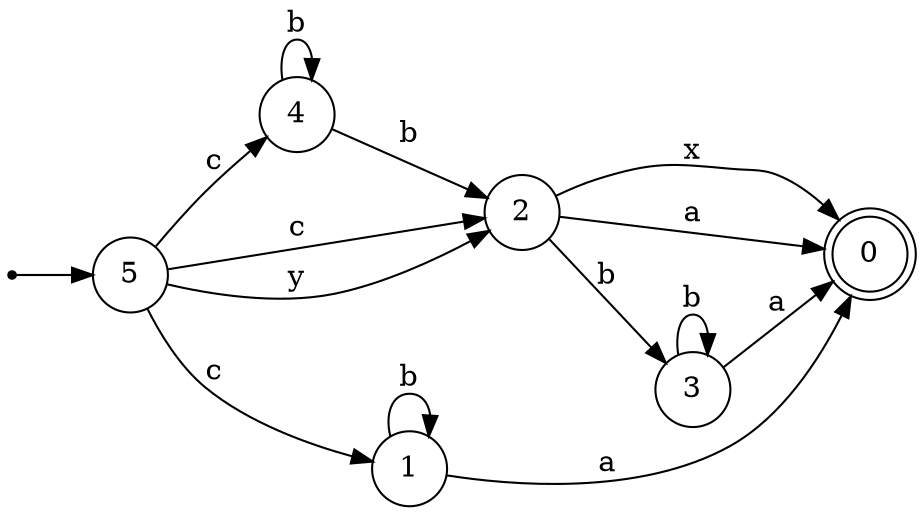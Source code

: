 digraph {
	rankdir = LR;
	size = "30,20";
	node [shape = point]; "dummy0"
	node [shape = circle]; "5"
	"dummy0" -> "5";
	node [shape = doublecircle]; "0";
	node [shape = circle]; "4";
	node [shape = circle]; "2";
	node [shape = circle]; "1";
	node [shape = circle]; "3";
	"1" -> "0" [label = "a"];
	"1" -> "1" [label = "b"];
	"5" -> "1" [label = "c"];
	"5" -> "4" [label = "c"];
	"5" -> "2" [label = "c"];
	"5" -> "2" [label = "y"];
	"3" -> "0" [label = "a"];
	"3" -> "3" [label = "b"];
	"2" -> "0" [label = "x"];
	"2" -> "3" [label = "b"];
	"2" -> "0" [label = "a"];
	"4" -> "4" [label = "b"];
	"4" -> "2" [label = "b"];
}
